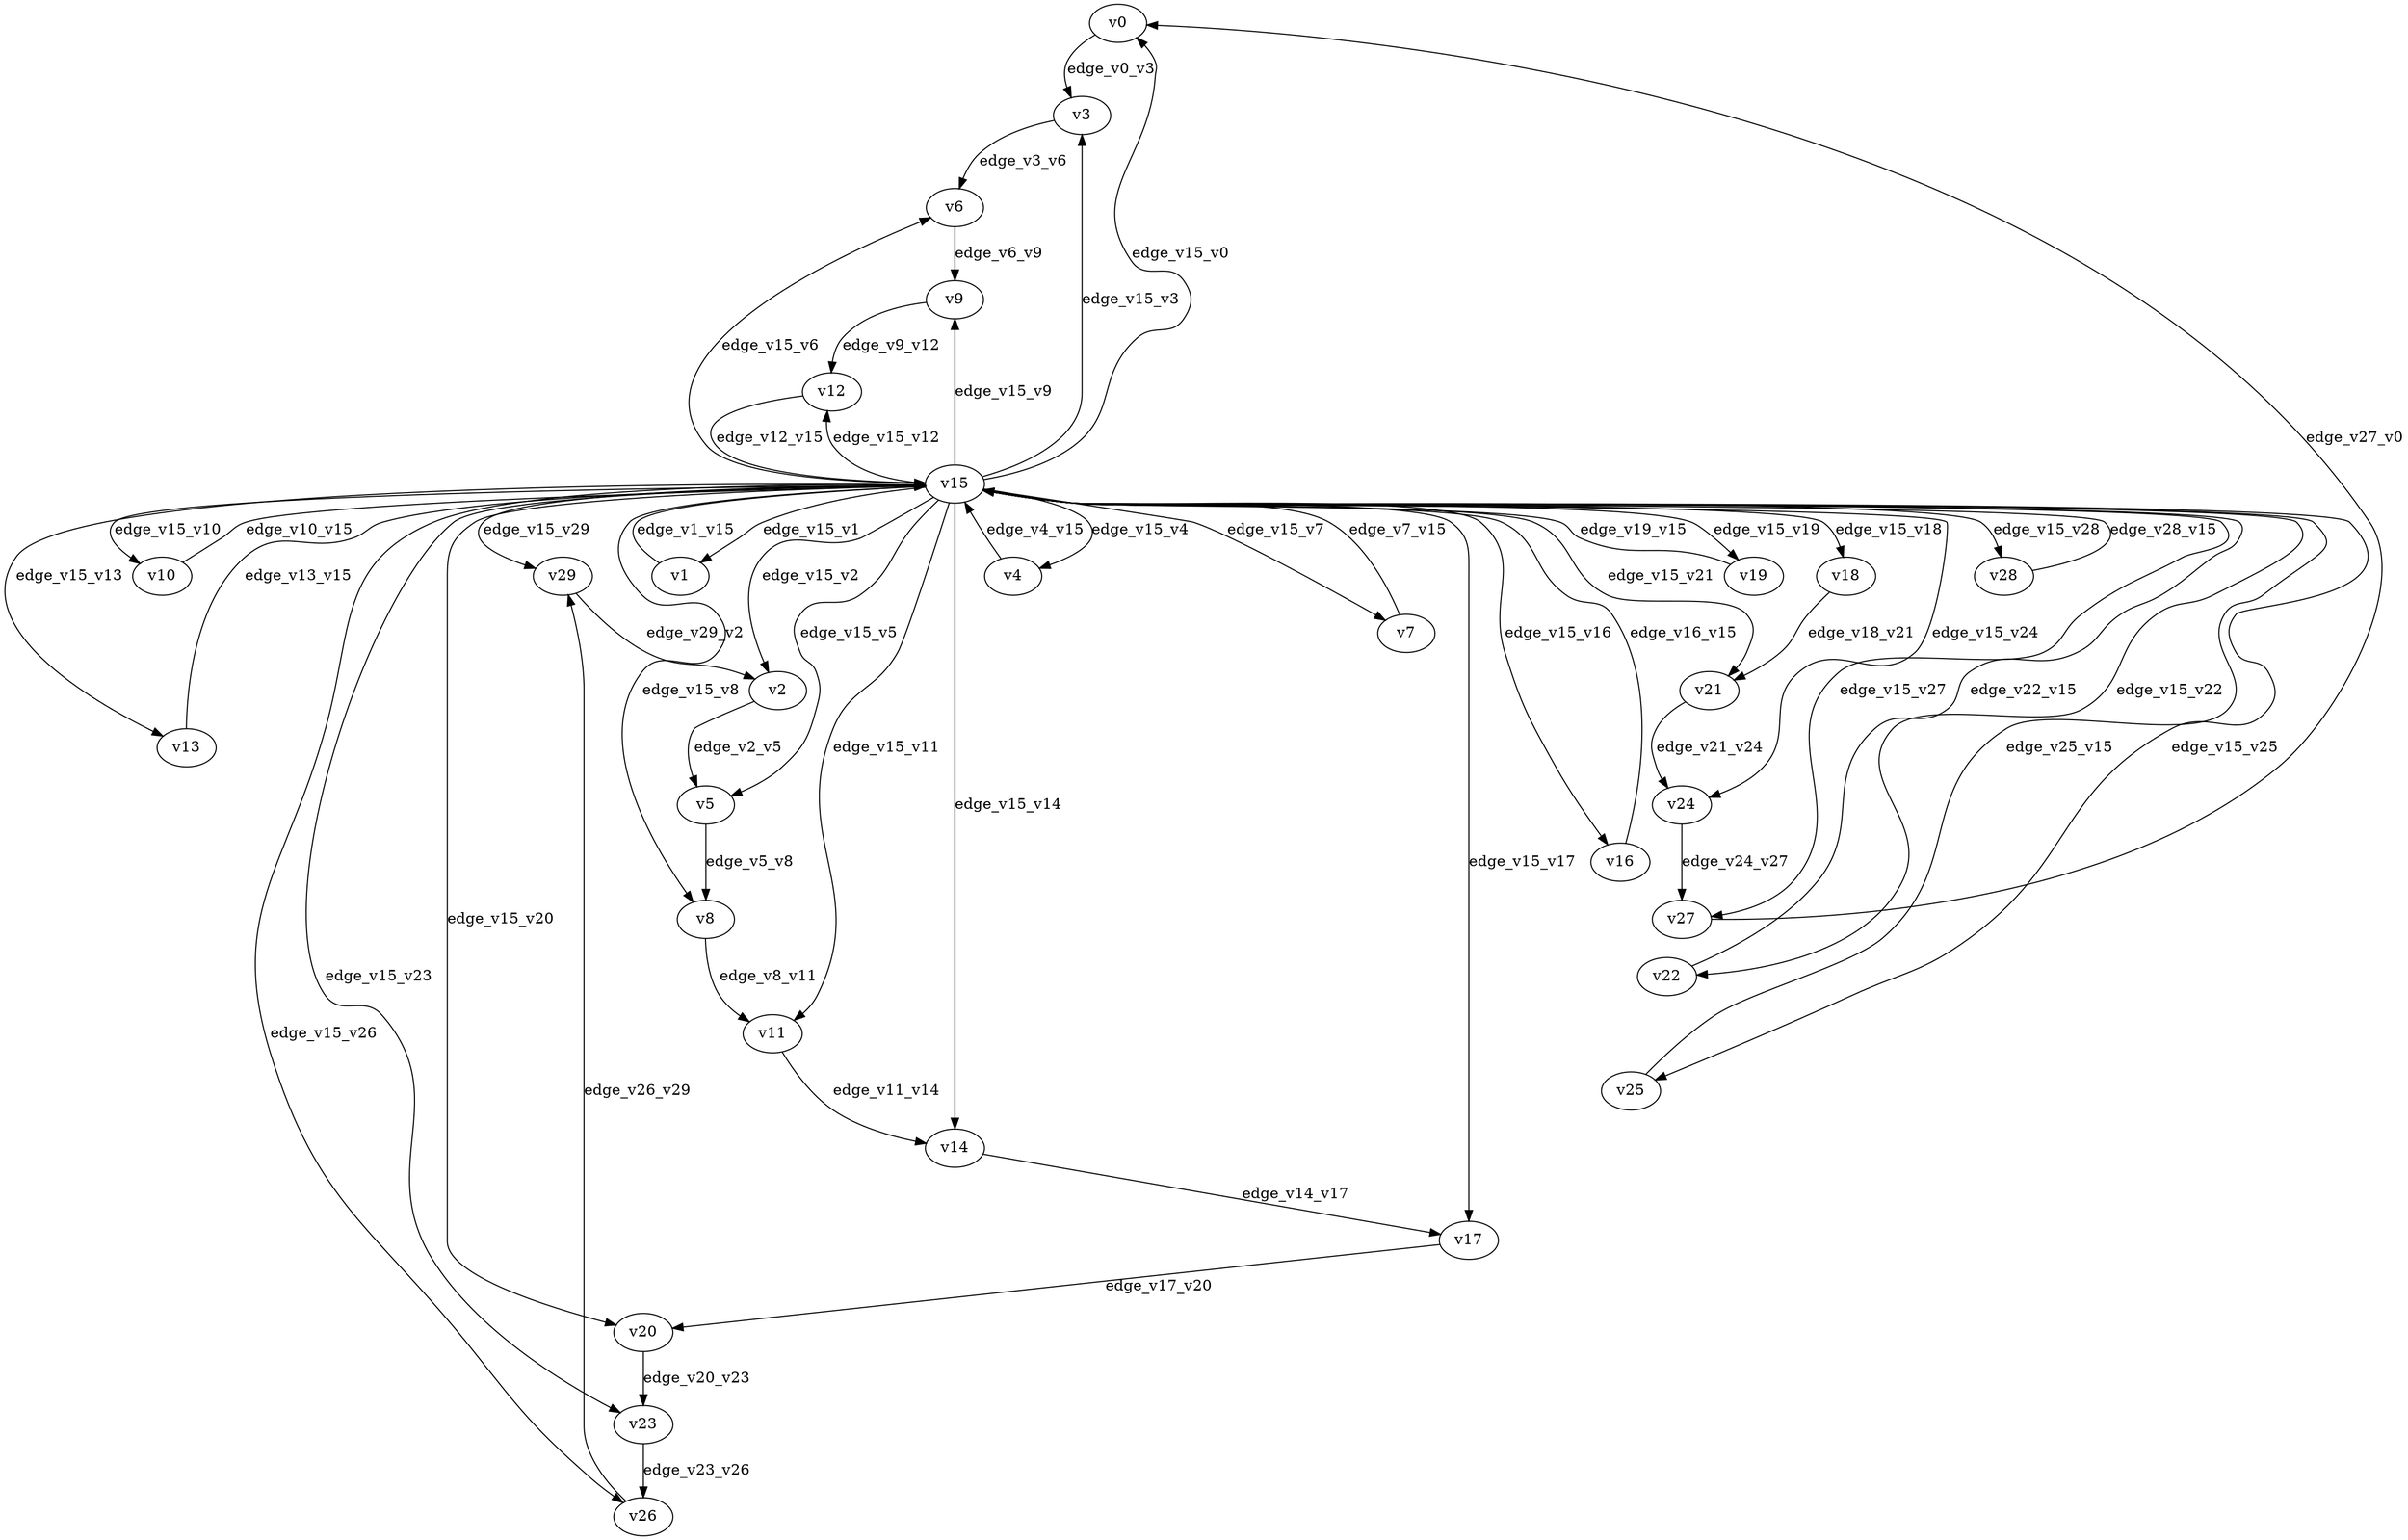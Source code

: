 digraph test034 {
    // Discounted game test case
    // Vertex properties: name [player=X]
    // Edge properties: [weight=Y, discount=Z]

    v0 [name="v0", player=0];
    v1 [name="v1", player=1];
    v2 [name="v2", player=0];
    v3 [name="v3", player=1];
    v4 [name="v4", player=0];
    v5 [name="v5", player=1];
    v6 [name="v6", player=0];
    v7 [name="v7", player=1];
    v8 [name="v8", player=0];
    v9 [name="v9", player=1];
    v10 [name="v10", player=0];
    v11 [name="v11", player=1];
    v12 [name="v12", player=0];
    v13 [name="v13", player=1];
    v14 [name="v14", player=0];
    v15 [name="v15", player=0];
    v16 [name="v16", player=0];
    v17 [name="v17", player=1];
    v18 [name="v18", player=0];
    v19 [name="v19", player=1];
    v20 [name="v20", player=0];
    v21 [name="v21", player=1];
    v22 [name="v22", player=0];
    v23 [name="v23", player=1];
    v24 [name="v24", player=0];
    v25 [name="v25", player=1];
    v26 [name="v26", player=0];
    v27 [name="v27", player=1];
    v28 [name="v28", player=0];
    v29 [name="v29", player=1];

    v15 -> v0 [label="edge_v15_v0", weight=-0.97, discount=0.120];
    v15 -> v1 [label="edge_v15_v1", weight=6.29, discount=0.120];
    v1 -> v15 [label="edge_v1_v15", weight=9.20, discount=0.120];
    v15 -> v2 [label="edge_v15_v2", weight=1.00, discount=0.120];
    v15 -> v3 [label="edge_v15_v3", weight=7.28, discount=0.120];
    v15 -> v4 [label="edge_v15_v4", weight=0.27, discount=0.120];
    v4 -> v15 [label="edge_v4_v15", weight=3.06, discount=0.120];
    v15 -> v5 [label="edge_v15_v5", weight=-0.13, discount=0.120];
    v15 -> v6 [label="edge_v15_v6", weight=0.22, discount=0.120];
    v15 -> v7 [label="edge_v15_v7", weight=-1.44, discount=0.120];
    v7 -> v15 [label="edge_v7_v15", weight=-3.55, discount=0.120];
    v15 -> v8 [label="edge_v15_v8", weight=-5.06, discount=0.120];
    v15 -> v9 [label="edge_v15_v9", weight=6.35, discount=0.120];
    v15 -> v10 [label="edge_v15_v10", weight=4.61, discount=0.120];
    v10 -> v15 [label="edge_v10_v15", weight=6.81, discount=0.120];
    v15 -> v11 [label="edge_v15_v11", weight=1.54, discount=0.120];
    v15 -> v12 [label="edge_v15_v12", weight=2.24, discount=0.120];
    v15 -> v13 [label="edge_v15_v13", weight=-5.01, discount=0.120];
    v13 -> v15 [label="edge_v13_v15", weight=-7.46, discount=0.120];
    v15 -> v14 [label="edge_v15_v14", weight=6.08, discount=0.120];
    v15 -> v16 [label="edge_v15_v16", weight=-3.47, discount=0.120];
    v16 -> v15 [label="edge_v16_v15", weight=-1.75, discount=0.120];
    v15 -> v17 [label="edge_v15_v17", weight=8.83, discount=0.120];
    v15 -> v18 [label="edge_v15_v18", weight=5.81, discount=0.120];
    v15 -> v19 [label="edge_v15_v19", weight=6.63, discount=0.120];
    v19 -> v15 [label="edge_v19_v15", weight=7.98, discount=0.120];
    v15 -> v20 [label="edge_v15_v20", weight=7.05, discount=0.120];
    v15 -> v21 [label="edge_v15_v21", weight=-4.29, discount=0.120];
    v15 -> v22 [label="edge_v15_v22", weight=-2.98, discount=0.120];
    v22 -> v15 [label="edge_v22_v15", weight=-4.67, discount=0.120];
    v15 -> v23 [label="edge_v15_v23", weight=-3.95, discount=0.120];
    v15 -> v24 [label="edge_v15_v24", weight=-3.65, discount=0.120];
    v15 -> v25 [label="edge_v15_v25", weight=-0.44, discount=0.120];
    v25 -> v15 [label="edge_v25_v15", weight=0.04, discount=0.120];
    v15 -> v26 [label="edge_v15_v26", weight=-1.65, discount=0.120];
    v15 -> v27 [label="edge_v15_v27", weight=-2.58, discount=0.120];
    v15 -> v28 [label="edge_v15_v28", weight=5.53, discount=0.120];
    v28 -> v15 [label="edge_v28_v15", weight=3.30, discount=0.120];
    v15 -> v29 [label="edge_v15_v29", weight=-4.80, discount=0.120];
    v0 -> v3 [label="edge_v0_v3", weight=0.38, discount=0.120];
    v2 -> v5 [label="edge_v2_v5", weight=1.93, discount=0.120];
    v3 -> v6 [label="edge_v3_v6", weight=-1.20, discount=0.120];
    v5 -> v8 [label="edge_v5_v8", weight=4.40, discount=0.120];
    v6 -> v9 [label="edge_v6_v9", weight=5.64, discount=0.120];
    v8 -> v11 [label="edge_v8_v11", weight=1.82, discount=0.120];
    v9 -> v12 [label="edge_v9_v12", weight=-1.60, discount=0.120];
    v11 -> v14 [label="edge_v11_v14", weight=0.41, discount=0.120];
    v12 -> v15 [label="edge_v12_v15", weight=1.81, discount=0.120];
    v14 -> v17 [label="edge_v14_v17", weight=4.43, discount=0.120];
    v17 -> v20 [label="edge_v17_v20", weight=3.54, discount=0.120];
    v18 -> v21 [label="edge_v18_v21", weight=-0.77, discount=0.120];
    v20 -> v23 [label="edge_v20_v23", weight=6.51, discount=0.120];
    v21 -> v24 [label="edge_v21_v24", weight=0.23, discount=0.120];
    v23 -> v26 [label="edge_v23_v26", weight=6.87, discount=0.120];
    v24 -> v27 [label="edge_v24_v27", weight=2.08, discount=0.120];
    v26 -> v29 [label="edge_v26_v29", weight=4.67, discount=0.120];
    v27 -> v0 [label="edge_v27_v0", weight=0.13, discount=0.120];
    v29 -> v2 [label="edge_v29_v2", weight=4.24, discount=0.120];
}
